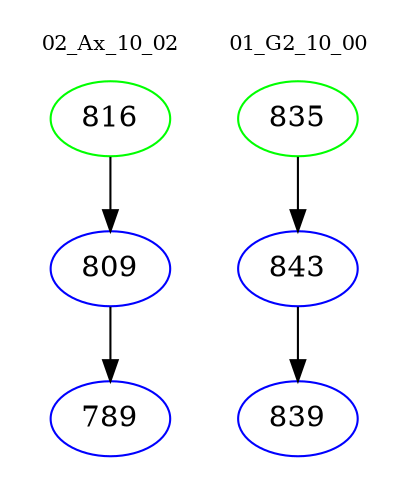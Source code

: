digraph{
subgraph cluster_0 {
color = white
label = "02_Ax_10_02";
fontsize=10;
T0_816 [label="816", color="green"]
T0_816 -> T0_809 [color="black"]
T0_809 [label="809", color="blue"]
T0_809 -> T0_789 [color="black"]
T0_789 [label="789", color="blue"]
}
subgraph cluster_1 {
color = white
label = "01_G2_10_00";
fontsize=10;
T1_835 [label="835", color="green"]
T1_835 -> T1_843 [color="black"]
T1_843 [label="843", color="blue"]
T1_843 -> T1_839 [color="black"]
T1_839 [label="839", color="blue"]
}
}
